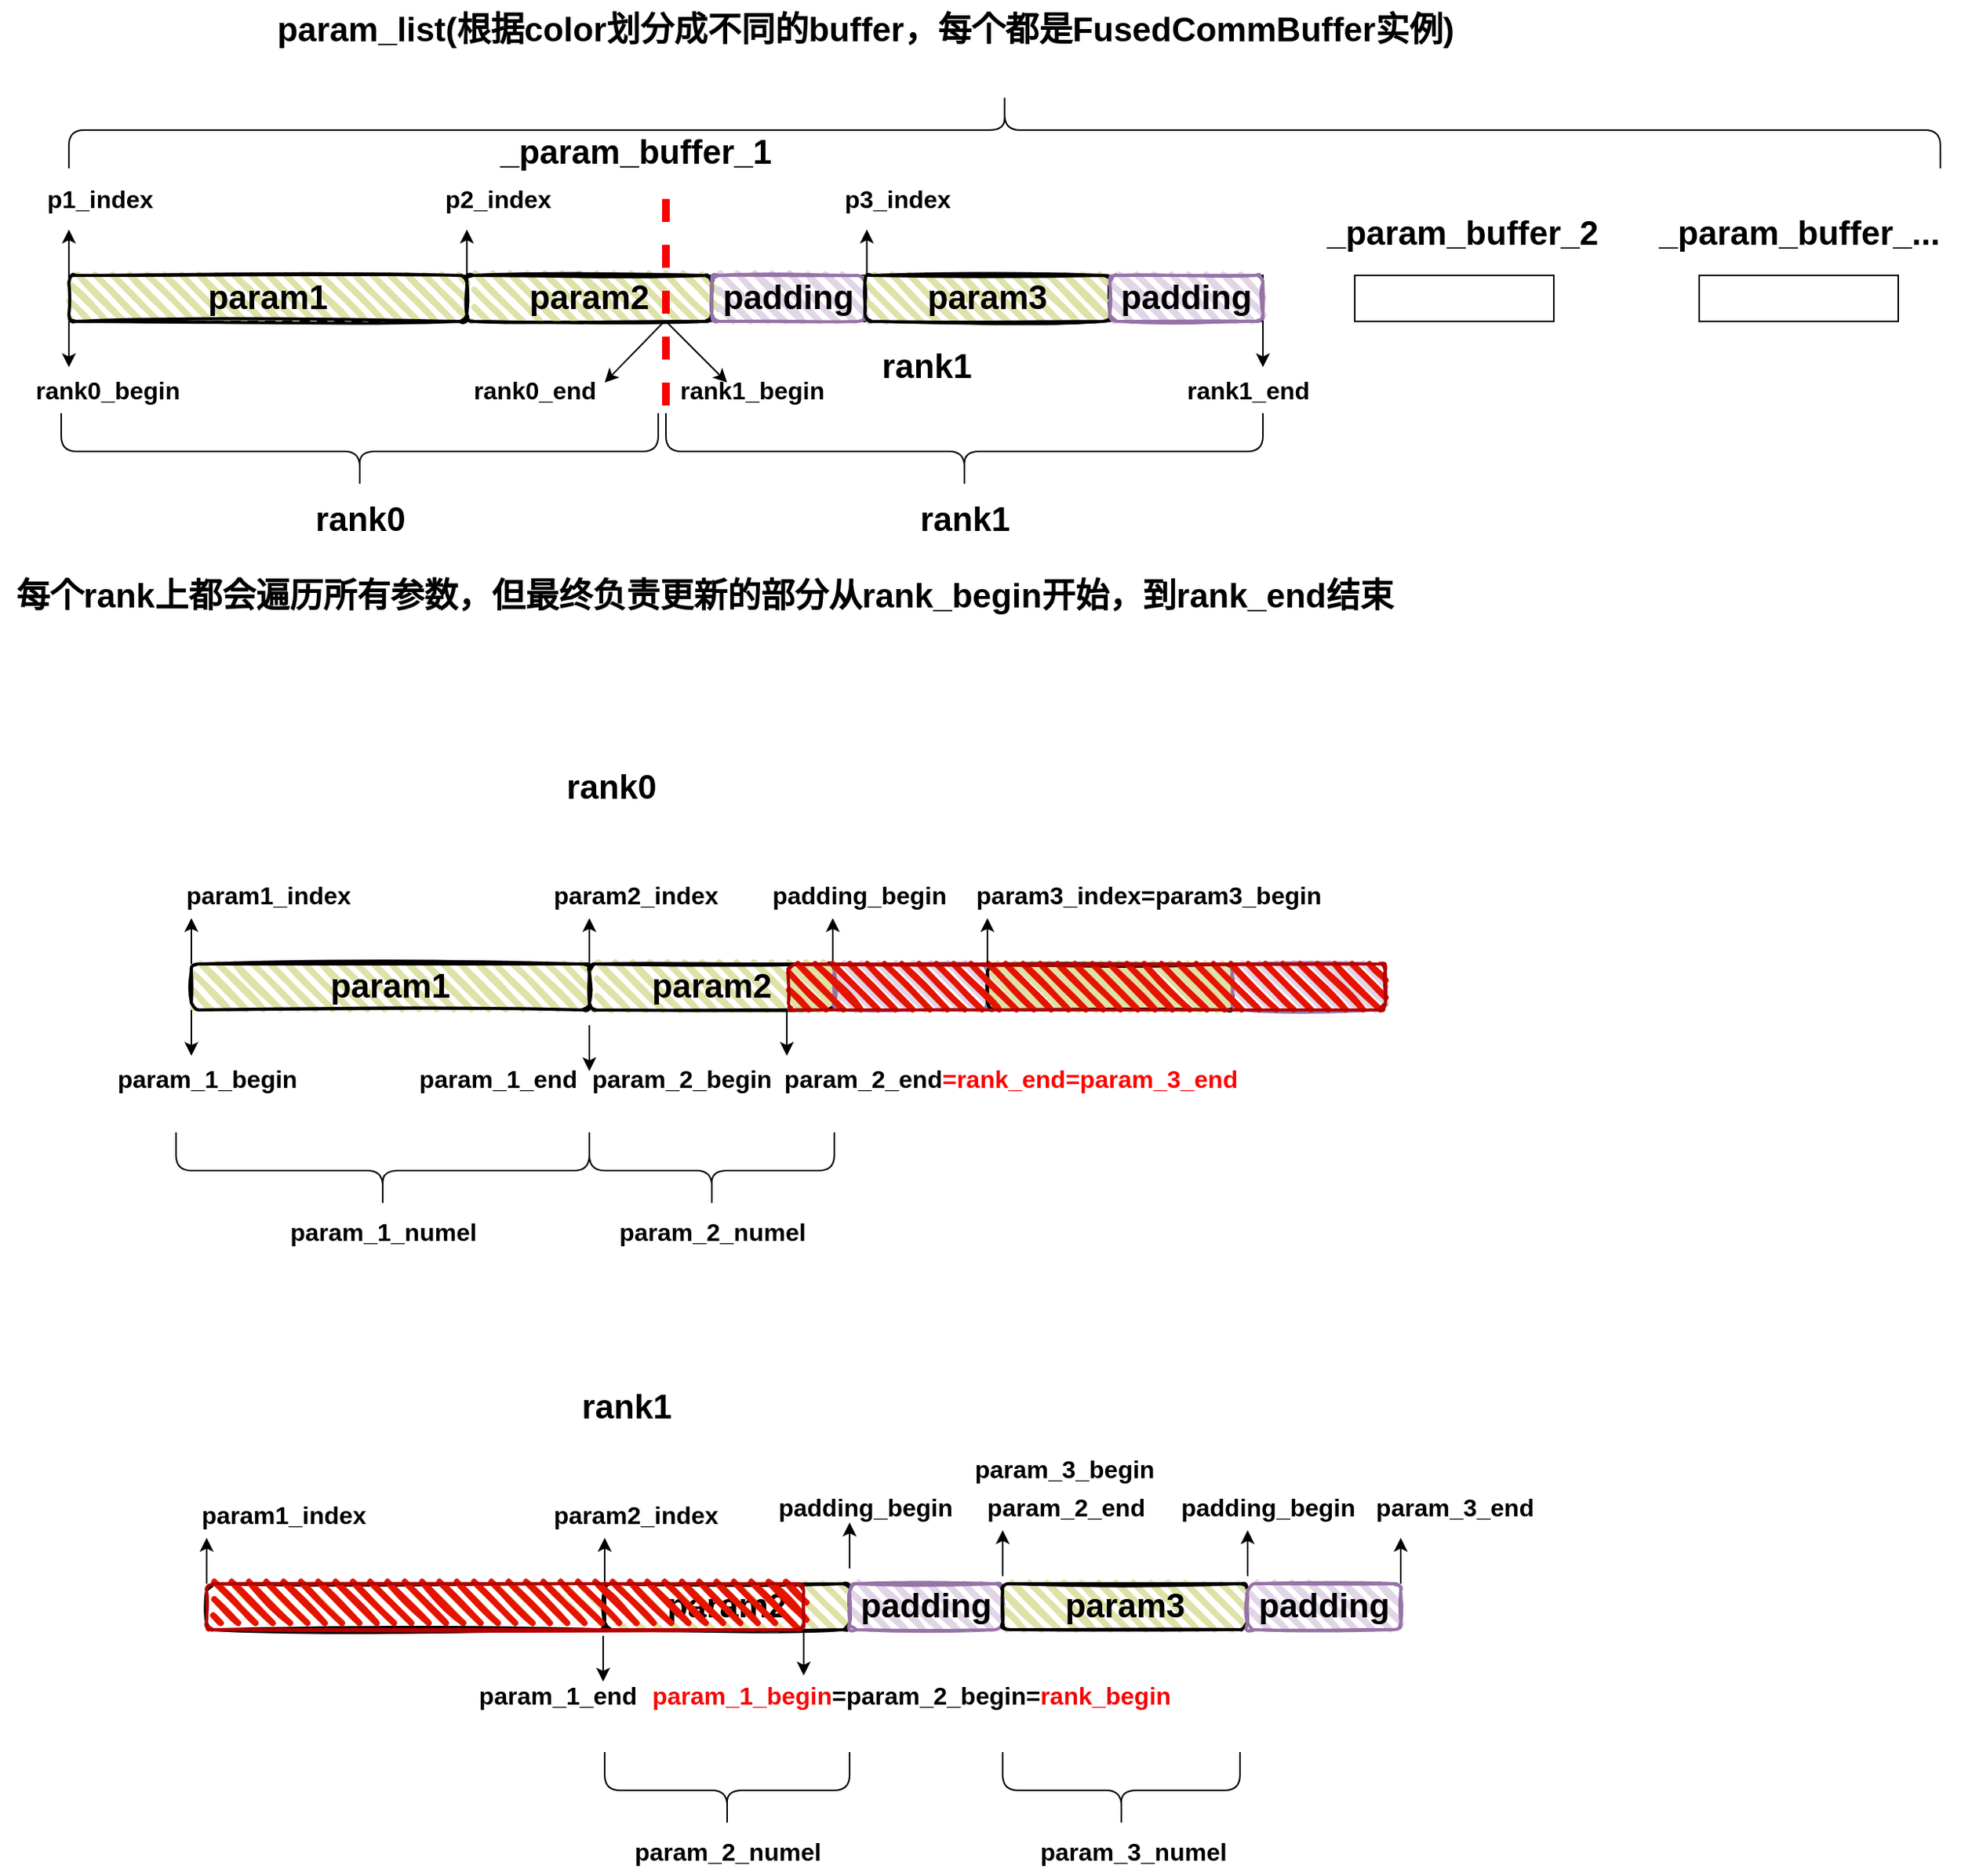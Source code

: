 <mxfile version="28.0.6">
  <diagram name="第 1 页" id="HitpCWTMTXedmYxgIQ-h">
    <mxGraphModel dx="1418" dy="794" grid="1" gridSize="10" guides="1" tooltips="1" connect="1" arrows="1" fold="1" page="1" pageScale="1" pageWidth="827" pageHeight="1169" math="0" shadow="0">
      <root>
        <mxCell id="0" />
        <mxCell id="1" parent="0" />
        <mxCell id="5L2cX5n1DrQC4juVN2Mq-1" value="" style="rounded=0;whiteSpace=wrap;html=1;" vertex="1" parent="1">
          <mxGeometry x="60" y="250" width="780" height="30" as="geometry" />
        </mxCell>
        <mxCell id="5L2cX5n1DrQC4juVN2Mq-2" value="" style="rounded=0;whiteSpace=wrap;html=1;" vertex="1" parent="1">
          <mxGeometry x="900" y="250" width="130" height="30" as="geometry" />
        </mxCell>
        <mxCell id="5L2cX5n1DrQC4juVN2Mq-3" value="&lt;font style=&quot;font-size: 22px;&quot;&gt;&lt;b&gt;_param_buffer_1&lt;/b&gt;&lt;/font&gt;" style="text;html=1;align=center;verticalAlign=middle;resizable=0;points=[];autosize=1;strokeColor=none;fillColor=none;" vertex="1" parent="1">
          <mxGeometry x="330" y="150" width="200" height="40" as="geometry" />
        </mxCell>
        <mxCell id="5L2cX5n1DrQC4juVN2Mq-4" value="&lt;font style=&quot;font-size: 22px;&quot;&gt;&lt;b&gt;_param_buffer_2&lt;/b&gt;&lt;/font&gt;" style="text;html=1;align=center;verticalAlign=middle;resizable=0;points=[];autosize=1;strokeColor=none;fillColor=none;" vertex="1" parent="1">
          <mxGeometry x="870" y="203" width="200" height="40" as="geometry" />
        </mxCell>
        <mxCell id="5L2cX5n1DrQC4juVN2Mq-5" value="&lt;font style=&quot;font-size: 22px;&quot;&gt;&lt;b&gt;_param_buffer_...&lt;/b&gt;&lt;/font&gt;" style="text;html=1;align=center;verticalAlign=middle;resizable=0;points=[];autosize=1;strokeColor=none;fillColor=none;" vertex="1" parent="1">
          <mxGeometry x="1085" y="203" width="210" height="40" as="geometry" />
        </mxCell>
        <mxCell id="5L2cX5n1DrQC4juVN2Mq-6" value="" style="rounded=0;whiteSpace=wrap;html=1;" vertex="1" parent="1">
          <mxGeometry x="1125" y="250" width="130" height="30" as="geometry" />
        </mxCell>
        <mxCell id="5L2cX5n1DrQC4juVN2Mq-7" value="" style="shape=curlyBracket;whiteSpace=wrap;html=1;rounded=1;labelPosition=left;verticalLabelPosition=middle;align=right;verticalAlign=middle;rotation=90;" vertex="1" parent="1">
          <mxGeometry x="646.25" y="-456.25" width="50" height="1222.5" as="geometry" />
        </mxCell>
        <mxCell id="5L2cX5n1DrQC4juVN2Mq-8" value="&lt;font style=&quot;font-size: 22px;&quot;&gt;&lt;b&gt;param_list(根据color划分成不同的buffer，每个都是FusedCommBuffer实例)&lt;/b&gt;&lt;/font&gt;" style="text;html=1;align=center;verticalAlign=middle;resizable=0;points=[];autosize=1;strokeColor=none;fillColor=none;" vertex="1" parent="1">
          <mxGeometry x="185" y="70" width="790" height="40" as="geometry" />
        </mxCell>
        <mxCell id="5L2cX5n1DrQC4juVN2Mq-10" value="&lt;font style=&quot;font-size: 22px;&quot;&gt;&lt;b&gt;param1&lt;/b&gt;&lt;/font&gt;" style="rounded=1;whiteSpace=wrap;html=1;strokeWidth=2;fillWeight=4;hachureGap=8;hachureAngle=45;fillColor=#DEE2A7;sketch=1;" vertex="1" parent="1">
          <mxGeometry x="60" y="250" width="260" height="30" as="geometry" />
        </mxCell>
        <mxCell id="5L2cX5n1DrQC4juVN2Mq-11" value="&lt;font style=&quot;font-size: 22px;&quot;&gt;&lt;b&gt;param2&lt;/b&gt;&lt;/font&gt;" style="rounded=1;whiteSpace=wrap;html=1;strokeWidth=2;fillWeight=4;hachureGap=8;hachureAngle=45;fillColor=#DEE2A7;sketch=1;" vertex="1" parent="1">
          <mxGeometry x="320" y="250" width="160" height="30" as="geometry" />
        </mxCell>
        <mxCell id="5L2cX5n1DrQC4juVN2Mq-12" value="&lt;font style=&quot;font-size: 22px;&quot;&gt;&lt;b&gt;padding&lt;/b&gt;&lt;/font&gt;" style="rounded=1;whiteSpace=wrap;html=1;strokeWidth=2;fillWeight=4;hachureGap=8;hachureAngle=45;fillColor=#e1d5e7;sketch=1;strokeColor=#9673a6;" vertex="1" parent="1">
          <mxGeometry x="480" y="250" width="100" height="30" as="geometry" />
        </mxCell>
        <mxCell id="5L2cX5n1DrQC4juVN2Mq-15" value="&lt;font style=&quot;font-size: 22px;&quot;&gt;&lt;b&gt;param3&lt;/b&gt;&lt;/font&gt;" style="rounded=1;whiteSpace=wrap;html=1;strokeWidth=2;fillWeight=4;hachureGap=8;hachureAngle=45;fillColor=#DEE2A7;sketch=1;" vertex="1" parent="1">
          <mxGeometry x="580" y="250" width="160" height="30" as="geometry" />
        </mxCell>
        <mxCell id="5L2cX5n1DrQC4juVN2Mq-16" value="&lt;font style=&quot;font-size: 22px;&quot;&gt;&lt;b&gt;padding&lt;/b&gt;&lt;/font&gt;" style="rounded=1;whiteSpace=wrap;html=1;strokeWidth=2;fillWeight=4;hachureGap=8;hachureAngle=45;fillColor=#e1d5e7;sketch=1;strokeColor=#9673a6;" vertex="1" parent="1">
          <mxGeometry x="740" y="250" width="100" height="30" as="geometry" />
        </mxCell>
        <mxCell id="5L2cX5n1DrQC4juVN2Mq-18" value="" style="endArrow=none;dashed=1;html=1;rounded=0;strokeColor=light-dark(#fa0000, #ededed);strokeWidth=5;" edge="1" parent="1">
          <mxGeometry width="50" height="50" relative="1" as="geometry">
            <mxPoint x="450" y="200" as="sourcePoint" />
            <mxPoint x="450" y="340" as="targetPoint" />
          </mxGeometry>
        </mxCell>
        <mxCell id="5L2cX5n1DrQC4juVN2Mq-19" value="&lt;font style=&quot;font-size: 22px;&quot;&gt;&lt;b&gt;rank0&lt;/b&gt;&lt;/font&gt;" style="text;html=1;align=center;verticalAlign=middle;resizable=0;points=[];autosize=1;strokeColor=none;fillColor=none;" vertex="1" parent="1">
          <mxGeometry x="210" y="390" width="80" height="40" as="geometry" />
        </mxCell>
        <mxCell id="5L2cX5n1DrQC4juVN2Mq-20" value="&lt;font style=&quot;font-size: 22px;&quot;&gt;&lt;b&gt;rank1&lt;/b&gt;&lt;/font&gt;" style="text;html=1;align=center;verticalAlign=middle;resizable=0;points=[];autosize=1;strokeColor=none;fillColor=none;" vertex="1" parent="1">
          <mxGeometry x="580" y="290" width="80" height="40" as="geometry" />
        </mxCell>
        <mxCell id="5L2cX5n1DrQC4juVN2Mq-21" value="" style="endArrow=classic;html=1;rounded=0;exitX=0;exitY=0;exitDx=0;exitDy=0;" edge="1" parent="1" source="5L2cX5n1DrQC4juVN2Mq-10">
          <mxGeometry width="50" height="50" relative="1" as="geometry">
            <mxPoint x="80" y="410" as="sourcePoint" />
            <mxPoint x="60" y="220" as="targetPoint" />
          </mxGeometry>
        </mxCell>
        <mxCell id="5L2cX5n1DrQC4juVN2Mq-22" value="&lt;font style=&quot;font-size: 16px;&quot;&gt;&lt;b style=&quot;&quot;&gt;p1_index&lt;/b&gt;&lt;/font&gt;" style="text;html=1;align=center;verticalAlign=middle;resizable=0;points=[];autosize=1;strokeColor=none;fillColor=none;" vertex="1" parent="1">
          <mxGeometry x="35" y="185" width="90" height="30" as="geometry" />
        </mxCell>
        <mxCell id="5L2cX5n1DrQC4juVN2Mq-23" value="" style="endArrow=classic;html=1;rounded=0;exitX=0;exitY=0;exitDx=0;exitDy=0;" edge="1" parent="1">
          <mxGeometry width="50" height="50" relative="1" as="geometry">
            <mxPoint x="320" y="250" as="sourcePoint" />
            <mxPoint x="320" y="220" as="targetPoint" />
          </mxGeometry>
        </mxCell>
        <mxCell id="5L2cX5n1DrQC4juVN2Mq-24" value="&lt;font style=&quot;font-size: 16px;&quot;&gt;&lt;b style=&quot;&quot;&gt;p2_index&lt;/b&gt;&lt;/font&gt;" style="text;html=1;align=center;verticalAlign=middle;resizable=0;points=[];autosize=1;strokeColor=none;fillColor=none;" vertex="1" parent="1">
          <mxGeometry x="295" y="185" width="90" height="30" as="geometry" />
        </mxCell>
        <mxCell id="5L2cX5n1DrQC4juVN2Mq-25" value="" style="endArrow=classic;html=1;rounded=0;exitX=0;exitY=0;exitDx=0;exitDy=0;" edge="1" parent="1">
          <mxGeometry width="50" height="50" relative="1" as="geometry">
            <mxPoint x="581.25" y="250" as="sourcePoint" />
            <mxPoint x="581.25" y="220" as="targetPoint" />
          </mxGeometry>
        </mxCell>
        <mxCell id="5L2cX5n1DrQC4juVN2Mq-26" value="&lt;font style=&quot;font-size: 16px;&quot;&gt;&lt;b style=&quot;&quot;&gt;p3_index&lt;/b&gt;&lt;/font&gt;" style="text;html=1;align=center;verticalAlign=middle;resizable=0;points=[];autosize=1;strokeColor=none;fillColor=none;" vertex="1" parent="1">
          <mxGeometry x="556.25" y="185" width="90" height="30" as="geometry" />
        </mxCell>
        <mxCell id="5L2cX5n1DrQC4juVN2Mq-27" value="" style="endArrow=classic;html=1;rounded=0;exitX=0;exitY=1;exitDx=0;exitDy=0;" edge="1" parent="1" source="5L2cX5n1DrQC4juVN2Mq-10">
          <mxGeometry width="50" height="50" relative="1" as="geometry">
            <mxPoint x="140" y="340" as="sourcePoint" />
            <mxPoint x="60" y="310" as="targetPoint" />
          </mxGeometry>
        </mxCell>
        <mxCell id="5L2cX5n1DrQC4juVN2Mq-28" value="&lt;font style=&quot;font-size: 16px;&quot;&gt;&lt;b style=&quot;&quot;&gt;rank0_begin&lt;/b&gt;&lt;/font&gt;" style="text;html=1;align=center;verticalAlign=middle;resizable=0;points=[];autosize=1;strokeColor=none;fillColor=none;" vertex="1" parent="1">
          <mxGeometry x="25" y="310" width="120" height="30" as="geometry" />
        </mxCell>
        <mxCell id="5L2cX5n1DrQC4juVN2Mq-29" value="" style="endArrow=classic;html=1;rounded=0;exitX=0.8;exitY=1.033;exitDx=0;exitDy=0;exitPerimeter=0;" edge="1" parent="1" source="5L2cX5n1DrQC4juVN2Mq-11">
          <mxGeometry width="50" height="50" relative="1" as="geometry">
            <mxPoint x="413" y="300" as="sourcePoint" />
            <mxPoint x="410" y="320" as="targetPoint" />
          </mxGeometry>
        </mxCell>
        <mxCell id="5L2cX5n1DrQC4juVN2Mq-30" value="&lt;font style=&quot;font-size: 16px;&quot;&gt;&lt;b style=&quot;&quot;&gt;rank0_end&lt;/b&gt;&lt;/font&gt;" style="text;html=1;align=center;verticalAlign=middle;resizable=0;points=[];autosize=1;strokeColor=none;fillColor=none;" vertex="1" parent="1">
          <mxGeometry x="314" y="310" width="100" height="30" as="geometry" />
        </mxCell>
        <mxCell id="5L2cX5n1DrQC4juVN2Mq-31" value="" style="endArrow=classic;html=1;rounded=0;" edge="1" parent="1">
          <mxGeometry width="50" height="50" relative="1" as="geometry">
            <mxPoint x="450" y="280" as="sourcePoint" />
            <mxPoint x="490" y="320" as="targetPoint" />
          </mxGeometry>
        </mxCell>
        <mxCell id="5L2cX5n1DrQC4juVN2Mq-32" value="&lt;font style=&quot;font-size: 16px;&quot;&gt;&lt;b style=&quot;&quot;&gt;rank1_begin&lt;/b&gt;&lt;/font&gt;" style="text;html=1;align=center;verticalAlign=middle;resizable=0;points=[];autosize=1;strokeColor=none;fillColor=none;" vertex="1" parent="1">
          <mxGeometry x="446.25" y="310" width="120" height="30" as="geometry" />
        </mxCell>
        <mxCell id="5L2cX5n1DrQC4juVN2Mq-33" value="" style="endArrow=classic;html=1;rounded=0;exitX=0;exitY=1;exitDx=0;exitDy=0;" edge="1" parent="1">
          <mxGeometry width="50" height="50" relative="1" as="geometry">
            <mxPoint x="840" y="280" as="sourcePoint" />
            <mxPoint x="840" y="310" as="targetPoint" />
          </mxGeometry>
        </mxCell>
        <mxCell id="5L2cX5n1DrQC4juVN2Mq-34" value="&lt;font style=&quot;font-size: 16px;&quot;&gt;&lt;b style=&quot;&quot;&gt;rank1_end&lt;/b&gt;&lt;/font&gt;" style="text;html=1;align=center;verticalAlign=middle;resizable=0;points=[];autosize=1;strokeColor=none;fillColor=none;" vertex="1" parent="1">
          <mxGeometry x="780" y="310" width="100" height="30" as="geometry" />
        </mxCell>
        <mxCell id="5L2cX5n1DrQC4juVN2Mq-36" value="" style="shape=curlyBracket;whiteSpace=wrap;html=1;rounded=1;labelPosition=left;verticalLabelPosition=middle;align=right;verticalAlign=middle;rotation=-90;" vertex="1" parent="1">
          <mxGeometry x="225" y="170" width="50" height="390" as="geometry" />
        </mxCell>
        <mxCell id="5L2cX5n1DrQC4juVN2Mq-37" value="&lt;font style=&quot;font-size: 22px;&quot;&gt;&lt;b&gt;rank1&lt;/b&gt;&lt;/font&gt;" style="text;html=1;align=center;verticalAlign=middle;resizable=0;points=[];autosize=1;strokeColor=none;fillColor=none;" vertex="1" parent="1">
          <mxGeometry x="605" y="390" width="80" height="40" as="geometry" />
        </mxCell>
        <mxCell id="5L2cX5n1DrQC4juVN2Mq-38" value="" style="shape=curlyBracket;whiteSpace=wrap;html=1;rounded=1;labelPosition=left;verticalLabelPosition=middle;align=right;verticalAlign=middle;rotation=-90;" vertex="1" parent="1">
          <mxGeometry x="620" y="170" width="50" height="390" as="geometry" />
        </mxCell>
        <mxCell id="5L2cX5n1DrQC4juVN2Mq-39" value="&lt;span style=&quot;font-size: 22px;&quot;&gt;&lt;b&gt;每个rank上都会遍历所有参数，但最终负责更新的部分从rank_begin开始，到rank_end结束&lt;/b&gt;&lt;/span&gt;" style="text;html=1;align=center;verticalAlign=middle;resizable=0;points=[];autosize=1;strokeColor=none;fillColor=none;" vertex="1" parent="1">
          <mxGeometry x="15" y="440" width="920" height="40" as="geometry" />
        </mxCell>
        <mxCell id="5L2cX5n1DrQC4juVN2Mq-41" value="&lt;font style=&quot;font-size: 22px;&quot;&gt;&lt;b&gt;rank0&lt;/b&gt;&lt;/font&gt;" style="text;html=1;align=center;verticalAlign=middle;resizable=0;points=[];autosize=1;strokeColor=none;fillColor=none;" vertex="1" parent="1">
          <mxGeometry x="374" y="565" width="80" height="40" as="geometry" />
        </mxCell>
        <mxCell id="5L2cX5n1DrQC4juVN2Mq-42" value="&lt;font style=&quot;font-size: 22px;&quot;&gt;&lt;b&gt;param1&lt;/b&gt;&lt;/font&gt;" style="rounded=1;whiteSpace=wrap;html=1;strokeWidth=2;fillWeight=4;hachureGap=8;hachureAngle=45;fillColor=#DEE2A7;sketch=1;" vertex="1" parent="1">
          <mxGeometry x="140" y="700" width="260" height="30" as="geometry" />
        </mxCell>
        <mxCell id="5L2cX5n1DrQC4juVN2Mq-45" value="" style="endArrow=classic;html=1;rounded=0;exitX=0;exitY=1;exitDx=0;exitDy=0;" edge="1" parent="1">
          <mxGeometry width="50" height="50" relative="1" as="geometry">
            <mxPoint x="140" y="730" as="sourcePoint" />
            <mxPoint x="140" y="760" as="targetPoint" />
          </mxGeometry>
        </mxCell>
        <mxCell id="5L2cX5n1DrQC4juVN2Mq-46" value="&lt;font style=&quot;font-size: 16px;&quot;&gt;&lt;b style=&quot;&quot;&gt;param_1_begin&lt;/b&gt;&lt;/font&gt;" style="text;html=1;align=center;verticalAlign=middle;resizable=0;points=[];autosize=1;strokeColor=none;fillColor=none;" vertex="1" parent="1">
          <mxGeometry x="80" y="760" width="140" height="30" as="geometry" />
        </mxCell>
        <mxCell id="5L2cX5n1DrQC4juVN2Mq-50" value="" style="endArrow=classic;html=1;rounded=0;exitX=0;exitY=1;exitDx=0;exitDy=0;" edge="1" parent="1">
          <mxGeometry width="50" height="50" relative="1" as="geometry">
            <mxPoint x="400" y="740" as="sourcePoint" />
            <mxPoint x="400" y="770" as="targetPoint" />
          </mxGeometry>
        </mxCell>
        <mxCell id="5L2cX5n1DrQC4juVN2Mq-51" value="&lt;font style=&quot;font-size: 16px;&quot;&gt;&lt;b style=&quot;&quot;&gt;param_1_end&lt;/b&gt;&lt;/font&gt;" style="text;html=1;align=center;verticalAlign=middle;resizable=0;points=[];autosize=1;strokeColor=none;fillColor=none;" vertex="1" parent="1">
          <mxGeometry x="275" y="760" width="130" height="30" as="geometry" />
        </mxCell>
        <mxCell id="5L2cX5n1DrQC4juVN2Mq-52" value="" style="endArrow=classic;html=1;rounded=0;exitX=0;exitY=0;exitDx=0;exitDy=0;" edge="1" parent="1">
          <mxGeometry width="50" height="50" relative="1" as="geometry">
            <mxPoint x="400" y="700" as="sourcePoint" />
            <mxPoint x="400" y="670" as="targetPoint" />
          </mxGeometry>
        </mxCell>
        <mxCell id="5L2cX5n1DrQC4juVN2Mq-53" value="&lt;font style=&quot;font-size: 16px;&quot;&gt;&lt;b style=&quot;&quot;&gt;param2_index&lt;/b&gt;&lt;/font&gt;" style="text;html=1;align=center;verticalAlign=middle;resizable=0;points=[];autosize=1;strokeColor=none;fillColor=none;" vertex="1" parent="1">
          <mxGeometry x="365" y="640" width="130" height="30" as="geometry" />
        </mxCell>
        <mxCell id="5L2cX5n1DrQC4juVN2Mq-58" value="&lt;font style=&quot;font-size: 22px;&quot;&gt;&lt;b&gt;param2&lt;/b&gt;&lt;/font&gt;" style="rounded=1;whiteSpace=wrap;html=1;strokeWidth=2;fillWeight=4;hachureGap=8;hachureAngle=45;fillColor=#DEE2A7;sketch=1;" vertex="1" parent="1">
          <mxGeometry x="400" y="700" width="160" height="30" as="geometry" />
        </mxCell>
        <mxCell id="5L2cX5n1DrQC4juVN2Mq-60" value="" style="shape=curlyBracket;whiteSpace=wrap;html=1;rounded=1;labelPosition=left;verticalLabelPosition=middle;align=right;verticalAlign=middle;rotation=-90;" vertex="1" parent="1">
          <mxGeometry x="240" y="700" width="50" height="270" as="geometry" />
        </mxCell>
        <mxCell id="5L2cX5n1DrQC4juVN2Mq-61" value="&lt;font style=&quot;font-size: 16px;&quot;&gt;&lt;b style=&quot;&quot;&gt;param_1_numel&lt;/b&gt;&lt;/font&gt;" style="text;html=1;align=center;verticalAlign=middle;resizable=0;points=[];autosize=1;strokeColor=none;fillColor=none;" vertex="1" parent="1">
          <mxGeometry x="190" y="860" width="150" height="30" as="geometry" />
        </mxCell>
        <mxCell id="5L2cX5n1DrQC4juVN2Mq-62" value="" style="shape=curlyBracket;whiteSpace=wrap;html=1;rounded=1;labelPosition=left;verticalLabelPosition=middle;align=right;verticalAlign=middle;rotation=-90;" vertex="1" parent="1">
          <mxGeometry x="455" y="755" width="50" height="160" as="geometry" />
        </mxCell>
        <mxCell id="5L2cX5n1DrQC4juVN2Mq-63" value="&lt;font style=&quot;font-size: 16px;&quot;&gt;&lt;b style=&quot;&quot;&gt;param_2_numel&lt;/b&gt;&lt;/font&gt;" style="text;html=1;align=center;verticalAlign=middle;resizable=0;points=[];autosize=1;strokeColor=none;fillColor=none;" vertex="1" parent="1">
          <mxGeometry x="405" y="860" width="150" height="30" as="geometry" />
        </mxCell>
        <mxCell id="5L2cX5n1DrQC4juVN2Mq-64" value="&lt;font style=&quot;font-size: 16px;&quot;&gt;&lt;b style=&quot;&quot;&gt;param_2_begin&lt;/b&gt;&lt;/font&gt;" style="text;html=1;align=center;verticalAlign=middle;resizable=0;points=[];autosize=1;strokeColor=none;fillColor=none;" vertex="1" parent="1">
          <mxGeometry x="390" y="760" width="140" height="30" as="geometry" />
        </mxCell>
        <mxCell id="5L2cX5n1DrQC4juVN2Mq-66" value="" style="endArrow=classic;html=1;rounded=0;exitX=0;exitY=1;exitDx=0;exitDy=0;" edge="1" parent="1">
          <mxGeometry width="50" height="50" relative="1" as="geometry">
            <mxPoint x="529" y="730" as="sourcePoint" />
            <mxPoint x="529" y="760" as="targetPoint" />
          </mxGeometry>
        </mxCell>
        <mxCell id="5L2cX5n1DrQC4juVN2Mq-67" value="&lt;font style=&quot;font-size: 16px;&quot;&gt;&lt;b style=&quot;&quot;&gt;param_2_end&lt;font style=&quot;color: light-dark(rgb(255, 0, 0), rgb(237, 237, 237));&quot;&gt;=rank_end=param_3_end&lt;/font&gt;&lt;/b&gt;&lt;/font&gt;" style="text;html=1;align=center;verticalAlign=middle;resizable=0;points=[];autosize=1;strokeColor=none;fillColor=none;" vertex="1" parent="1">
          <mxGeometry x="515" y="760" width="320" height="30" as="geometry" />
        </mxCell>
        <mxCell id="5L2cX5n1DrQC4juVN2Mq-70" value="" style="endArrow=classic;html=1;rounded=0;exitX=0;exitY=0;exitDx=0;exitDy=0;" edge="1" parent="1">
          <mxGeometry width="50" height="50" relative="1" as="geometry">
            <mxPoint x="140" y="700" as="sourcePoint" />
            <mxPoint x="140" y="670" as="targetPoint" />
          </mxGeometry>
        </mxCell>
        <mxCell id="5L2cX5n1DrQC4juVN2Mq-71" value="&lt;font style=&quot;font-size: 16px;&quot;&gt;&lt;b style=&quot;&quot;&gt;param1_index&lt;/b&gt;&lt;/font&gt;" style="text;html=1;align=center;verticalAlign=middle;resizable=0;points=[];autosize=1;strokeColor=none;fillColor=none;" vertex="1" parent="1">
          <mxGeometry x="125" y="640" width="130" height="30" as="geometry" />
        </mxCell>
        <mxCell id="5L2cX5n1DrQC4juVN2Mq-73" value="" style="endArrow=classic;html=1;rounded=0;exitX=0;exitY=0;exitDx=0;exitDy=0;" edge="1" parent="1">
          <mxGeometry width="50" height="50" relative="1" as="geometry">
            <mxPoint x="559" y="700" as="sourcePoint" />
            <mxPoint x="559" y="670" as="targetPoint" />
          </mxGeometry>
        </mxCell>
        <mxCell id="5L2cX5n1DrQC4juVN2Mq-74" value="&lt;font style=&quot;font-size: 16px;&quot;&gt;&lt;b style=&quot;&quot;&gt;padding_begin&lt;/b&gt;&lt;/font&gt;" style="text;html=1;align=center;verticalAlign=middle;resizable=0;points=[];autosize=1;strokeColor=none;fillColor=none;" vertex="1" parent="1">
          <mxGeometry x="506.25" y="640" width="140" height="30" as="geometry" />
        </mxCell>
        <mxCell id="5L2cX5n1DrQC4juVN2Mq-75" value="&lt;font style=&quot;font-size: 22px;&quot;&gt;&lt;b&gt;rank1&lt;/b&gt;&lt;/font&gt;" style="text;html=1;align=center;verticalAlign=middle;resizable=0;points=[];autosize=1;strokeColor=none;fillColor=none;" vertex="1" parent="1">
          <mxGeometry x="384" y="970" width="80" height="40" as="geometry" />
        </mxCell>
        <mxCell id="5L2cX5n1DrQC4juVN2Mq-76" value="" style="rounded=1;whiteSpace=wrap;html=1;strokeWidth=2;fillWeight=4;hachureGap=8;hachureAngle=45;fillColor=#DEE2A7;sketch=1;" vertex="1" parent="1">
          <mxGeometry x="150" y="1105" width="260" height="30" as="geometry" />
        </mxCell>
        <mxCell id="5L2cX5n1DrQC4juVN2Mq-79" value="" style="endArrow=classic;html=1;rounded=0;exitX=0;exitY=1;exitDx=0;exitDy=0;" edge="1" parent="1">
          <mxGeometry width="50" height="50" relative="1" as="geometry">
            <mxPoint x="540" y="1135" as="sourcePoint" />
            <mxPoint x="540" y="1165" as="targetPoint" />
          </mxGeometry>
        </mxCell>
        <mxCell id="5L2cX5n1DrQC4juVN2Mq-80" value="&lt;font style=&quot;font-size: 16px;&quot;&gt;&lt;b style=&quot;&quot;&gt;param_1_end&lt;/b&gt;&lt;/font&gt;" style="text;html=1;align=center;verticalAlign=middle;resizable=0;points=[];autosize=1;strokeColor=none;fillColor=none;" vertex="1" parent="1">
          <mxGeometry x="314" y="1162.5" width="130" height="30" as="geometry" />
        </mxCell>
        <mxCell id="5L2cX5n1DrQC4juVN2Mq-81" value="" style="endArrow=classic;html=1;rounded=0;exitX=0;exitY=0;exitDx=0;exitDy=0;" edge="1" parent="1">
          <mxGeometry width="50" height="50" relative="1" as="geometry">
            <mxPoint x="410" y="1105" as="sourcePoint" />
            <mxPoint x="410" y="1075" as="targetPoint" />
          </mxGeometry>
        </mxCell>
        <mxCell id="5L2cX5n1DrQC4juVN2Mq-82" value="&lt;font style=&quot;font-size: 16px;&quot;&gt;&lt;b style=&quot;&quot;&gt;param2_index&lt;/b&gt;&lt;/font&gt;" style="text;html=1;align=center;verticalAlign=middle;resizable=0;points=[];autosize=1;strokeColor=none;fillColor=none;" vertex="1" parent="1">
          <mxGeometry x="365" y="1045" width="130" height="30" as="geometry" />
        </mxCell>
        <mxCell id="5L2cX5n1DrQC4juVN2Mq-83" value="&lt;font style=&quot;font-size: 22px;&quot;&gt;&lt;b&gt;param2&lt;/b&gt;&lt;/font&gt;" style="rounded=1;whiteSpace=wrap;html=1;strokeWidth=2;fillWeight=4;hachureGap=8;hachureAngle=45;fillColor=#DEE2A7;sketch=1;" vertex="1" parent="1">
          <mxGeometry x="410" y="1105" width="160" height="30" as="geometry" />
        </mxCell>
        <mxCell id="5L2cX5n1DrQC4juVN2Mq-84" value="" style="rounded=1;whiteSpace=wrap;html=1;strokeWidth=2;fillWeight=4;hachureGap=8;hachureAngle=45;fillColor=#e51400;sketch=1;strokeColor=#B20000;fontColor=#ffffff;" vertex="1" parent="1">
          <mxGeometry x="150" y="1105" width="390" height="30" as="geometry" />
        </mxCell>
        <mxCell id="5L2cX5n1DrQC4juVN2Mq-85" value="" style="shape=curlyBracket;whiteSpace=wrap;html=1;rounded=1;labelPosition=left;verticalLabelPosition=middle;align=right;verticalAlign=middle;rotation=-90;" vertex="1" parent="1">
          <mxGeometry x="722.5" y="1162.5" width="50" height="155" as="geometry" />
        </mxCell>
        <mxCell id="5L2cX5n1DrQC4juVN2Mq-87" value="" style="shape=curlyBracket;whiteSpace=wrap;html=1;rounded=1;labelPosition=left;verticalLabelPosition=middle;align=right;verticalAlign=middle;rotation=-90;" vertex="1" parent="1">
          <mxGeometry x="465" y="1160" width="50" height="160" as="geometry" />
        </mxCell>
        <mxCell id="5L2cX5n1DrQC4juVN2Mq-88" value="&lt;font style=&quot;font-size: 16px;&quot;&gt;&lt;b style=&quot;&quot;&gt;param_2_numel&lt;/b&gt;&lt;/font&gt;" style="text;html=1;align=center;verticalAlign=middle;resizable=0;points=[];autosize=1;strokeColor=none;fillColor=none;" vertex="1" parent="1">
          <mxGeometry x="415" y="1265" width="150" height="30" as="geometry" />
        </mxCell>
        <mxCell id="5L2cX5n1DrQC4juVN2Mq-89" value="&lt;font style=&quot;font-size: 16px;&quot;&gt;&lt;b style=&quot;&quot;&gt;&lt;font style=&quot;color: light-dark(rgb(247, 8, 8), rgb(237, 237, 237));&quot;&gt;param_1_begin&lt;/font&gt;=param_2_begin=&lt;font style=&quot;color: light-dark(rgb(246, 4, 4), rgb(237, 237, 237));&quot;&gt;rank_begin&lt;/font&gt;&lt;/b&gt;&lt;/font&gt;" style="text;html=1;align=center;verticalAlign=middle;resizable=0;points=[];autosize=1;strokeColor=none;fillColor=none;" vertex="1" parent="1">
          <mxGeometry x="430" y="1162.5" width="360" height="30" as="geometry" />
        </mxCell>
        <mxCell id="5L2cX5n1DrQC4juVN2Mq-91" value="&lt;font style=&quot;font-size: 16px;&quot;&gt;&lt;b style=&quot;&quot;&gt;param_3_begin&lt;/b&gt;&lt;/font&gt;" style="text;html=1;align=center;verticalAlign=middle;resizable=0;points=[];autosize=1;strokeColor=none;fillColor=none;" vertex="1" parent="1">
          <mxGeometry x="640" y="1015" width="140" height="30" as="geometry" />
        </mxCell>
        <mxCell id="5L2cX5n1DrQC4juVN2Mq-92" value="" style="endArrow=classic;html=1;rounded=0;exitX=0;exitY=0;exitDx=0;exitDy=0;" edge="1" parent="1">
          <mxGeometry width="50" height="50" relative="1" as="geometry">
            <mxPoint x="150" y="1105" as="sourcePoint" />
            <mxPoint x="150" y="1075" as="targetPoint" />
          </mxGeometry>
        </mxCell>
        <mxCell id="5L2cX5n1DrQC4juVN2Mq-93" value="&lt;font style=&quot;font-size: 16px;&quot;&gt;&lt;b style=&quot;&quot;&gt;param1_index&lt;/b&gt;&lt;/font&gt;" style="text;html=1;align=center;verticalAlign=middle;resizable=0;points=[];autosize=1;strokeColor=none;fillColor=none;" vertex="1" parent="1">
          <mxGeometry x="135" y="1045" width="130" height="30" as="geometry" />
        </mxCell>
        <mxCell id="5L2cX5n1DrQC4juVN2Mq-94" value="" style="endArrow=classic;html=1;rounded=0;exitX=0;exitY=0;exitDx=0;exitDy=0;" edge="1" parent="1">
          <mxGeometry width="50" height="50" relative="1" as="geometry">
            <mxPoint x="570" y="1095" as="sourcePoint" />
            <mxPoint x="570" y="1065" as="targetPoint" />
          </mxGeometry>
        </mxCell>
        <mxCell id="5L2cX5n1DrQC4juVN2Mq-95" value="&lt;font style=&quot;font-size: 16px;&quot;&gt;&lt;b style=&quot;&quot;&gt;padding_begin&lt;/b&gt;&lt;/font&gt;" style="text;html=1;align=center;verticalAlign=middle;resizable=0;points=[];autosize=1;strokeColor=none;fillColor=none;" vertex="1" parent="1">
          <mxGeometry x="772.5" y="1040" width="140" height="30" as="geometry" />
        </mxCell>
        <mxCell id="5L2cX5n1DrQC4juVN2Mq-96" value="" style="rounded=1;whiteSpace=wrap;html=1;strokeWidth=2;fillWeight=4;hachureGap=8;hachureAngle=45;fillColor=#e1d5e7;sketch=1;strokeColor=#9673a6;" vertex="1" parent="1">
          <mxGeometry x="560" y="700" width="100" height="30" as="geometry" />
        </mxCell>
        <mxCell id="5L2cX5n1DrQC4juVN2Mq-97" value="" style="rounded=1;whiteSpace=wrap;html=1;strokeWidth=2;fillWeight=4;hachureGap=8;hachureAngle=45;fillColor=#DEE2A7;sketch=1;" vertex="1" parent="1">
          <mxGeometry x="660" y="700" width="160" height="30" as="geometry" />
        </mxCell>
        <mxCell id="5L2cX5n1DrQC4juVN2Mq-98" value="" style="rounded=1;whiteSpace=wrap;html=1;strokeWidth=2;fillWeight=4;hachureGap=8;hachureAngle=45;fillColor=#e1d5e7;sketch=1;strokeColor=#9673a6;" vertex="1" parent="1">
          <mxGeometry x="820" y="700" width="100" height="30" as="geometry" />
        </mxCell>
        <mxCell id="5L2cX5n1DrQC4juVN2Mq-99" value="" style="rounded=1;whiteSpace=wrap;html=1;strokeWidth=2;fillWeight=4;hachureGap=8;hachureAngle=45;fillColor=#e51400;sketch=1;strokeColor=#B20000;fontColor=#ffffff;" vertex="1" parent="1">
          <mxGeometry x="530" y="700" width="390" height="30" as="geometry" />
        </mxCell>
        <mxCell id="5L2cX5n1DrQC4juVN2Mq-101" value="" style="endArrow=classic;html=1;rounded=0;exitX=0;exitY=0;exitDx=0;exitDy=0;" edge="1" parent="1">
          <mxGeometry width="50" height="50" relative="1" as="geometry">
            <mxPoint x="660" y="700" as="sourcePoint" />
            <mxPoint x="660" y="670" as="targetPoint" />
          </mxGeometry>
        </mxCell>
        <mxCell id="5L2cX5n1DrQC4juVN2Mq-102" value="&lt;font style=&quot;font-size: 16px;&quot;&gt;&lt;b style=&quot;&quot;&gt;param3_index=param3_begin&lt;/b&gt;&lt;/font&gt;" style="text;html=1;align=center;verticalAlign=middle;resizable=0;points=[];autosize=1;strokeColor=none;fillColor=none;" vertex="1" parent="1">
          <mxGeometry x="640" y="640" width="250" height="30" as="geometry" />
        </mxCell>
        <mxCell id="5L2cX5n1DrQC4juVN2Mq-105" value="&lt;font style=&quot;font-size: 22px;&quot;&gt;&lt;b&gt;padding&lt;/b&gt;&lt;/font&gt;" style="rounded=1;whiteSpace=wrap;html=1;strokeWidth=2;fillWeight=4;hachureGap=8;hachureAngle=45;fillColor=#e1d5e7;sketch=1;strokeColor=#9673a6;" vertex="1" parent="1">
          <mxGeometry x="570" y="1105" width="100" height="30" as="geometry" />
        </mxCell>
        <mxCell id="5L2cX5n1DrQC4juVN2Mq-106" value="&lt;font style=&quot;font-size: 22px;&quot;&gt;&lt;b&gt;param3&lt;/b&gt;&lt;/font&gt;" style="rounded=1;whiteSpace=wrap;html=1;strokeWidth=2;fillWeight=4;hachureGap=8;hachureAngle=45;fillColor=#DEE2A7;sketch=1;" vertex="1" parent="1">
          <mxGeometry x="670" y="1105" width="160" height="30" as="geometry" />
        </mxCell>
        <mxCell id="5L2cX5n1DrQC4juVN2Mq-107" value="&lt;font style=&quot;font-size: 22px;&quot;&gt;&lt;b&gt;padding&lt;/b&gt;&lt;/font&gt;" style="rounded=1;whiteSpace=wrap;html=1;strokeWidth=2;fillWeight=4;hachureGap=8;hachureAngle=45;fillColor=#e1d5e7;sketch=1;strokeColor=#9673a6;" vertex="1" parent="1">
          <mxGeometry x="830" y="1105" width="100" height="30" as="geometry" />
        </mxCell>
        <mxCell id="5L2cX5n1DrQC4juVN2Mq-108" value="&lt;font style=&quot;font-size: 16px;&quot;&gt;&lt;b style=&quot;&quot;&gt;param_3_numel&lt;/b&gt;&lt;/font&gt;" style="text;html=1;align=center;verticalAlign=middle;resizable=0;points=[];autosize=1;strokeColor=none;fillColor=none;" vertex="1" parent="1">
          <mxGeometry x="680" y="1265" width="150" height="30" as="geometry" />
        </mxCell>
        <mxCell id="5L2cX5n1DrQC4juVN2Mq-109" value="" style="endArrow=classic;html=1;rounded=0;exitX=0;exitY=1;exitDx=0;exitDy=0;" edge="1" parent="1">
          <mxGeometry width="50" height="50" relative="1" as="geometry">
            <mxPoint x="409" y="1139" as="sourcePoint" />
            <mxPoint x="409" y="1169" as="targetPoint" />
          </mxGeometry>
        </mxCell>
        <mxCell id="5L2cX5n1DrQC4juVN2Mq-111" value="" style="endArrow=classic;html=1;rounded=0;exitX=0;exitY=0;exitDx=0;exitDy=0;" edge="1" parent="1">
          <mxGeometry width="50" height="50" relative="1" as="geometry">
            <mxPoint x="830" y="1100" as="sourcePoint" />
            <mxPoint x="830" y="1070" as="targetPoint" />
          </mxGeometry>
        </mxCell>
        <mxCell id="5L2cX5n1DrQC4juVN2Mq-112" value="&lt;font style=&quot;font-size: 16px;&quot;&gt;&lt;b style=&quot;&quot;&gt;param_2_end&lt;/b&gt;&lt;/font&gt;" style="text;html=1;align=center;verticalAlign=middle;resizable=0;points=[];autosize=1;strokeColor=none;fillColor=none;" vertex="1" parent="1">
          <mxGeometry x="646.25" y="1040" width="130" height="30" as="geometry" />
        </mxCell>
        <mxCell id="5L2cX5n1DrQC4juVN2Mq-114" value="" style="endArrow=classic;html=1;rounded=0;exitX=0;exitY=0;exitDx=0;exitDy=0;" edge="1" parent="1">
          <mxGeometry width="50" height="50" relative="1" as="geometry">
            <mxPoint x="670" y="1100" as="sourcePoint" />
            <mxPoint x="670" y="1070" as="targetPoint" />
          </mxGeometry>
        </mxCell>
        <mxCell id="5L2cX5n1DrQC4juVN2Mq-115" value="&lt;font style=&quot;font-size: 16px;&quot;&gt;&lt;b style=&quot;&quot;&gt;padding_begin&lt;/b&gt;&lt;/font&gt;" style="text;html=1;align=center;verticalAlign=middle;resizable=0;points=[];autosize=1;strokeColor=none;fillColor=none;" vertex="1" parent="1">
          <mxGeometry x="510" y="1040" width="140" height="30" as="geometry" />
        </mxCell>
        <mxCell id="5L2cX5n1DrQC4juVN2Mq-116" value="" style="endArrow=classic;html=1;rounded=0;exitX=0;exitY=0;exitDx=0;exitDy=0;" edge="1" parent="1">
          <mxGeometry width="50" height="50" relative="1" as="geometry">
            <mxPoint x="930" y="1105" as="sourcePoint" />
            <mxPoint x="930" y="1075" as="targetPoint" />
          </mxGeometry>
        </mxCell>
        <mxCell id="5L2cX5n1DrQC4juVN2Mq-117" value="&lt;font style=&quot;font-size: 16px;&quot;&gt;&lt;b style=&quot;&quot;&gt;param_3_end&lt;/b&gt;&lt;/font&gt;" style="text;html=1;align=center;verticalAlign=middle;resizable=0;points=[];autosize=1;strokeColor=none;fillColor=none;" vertex="1" parent="1">
          <mxGeometry x="900" y="1040" width="130" height="30" as="geometry" />
        </mxCell>
      </root>
    </mxGraphModel>
  </diagram>
</mxfile>
